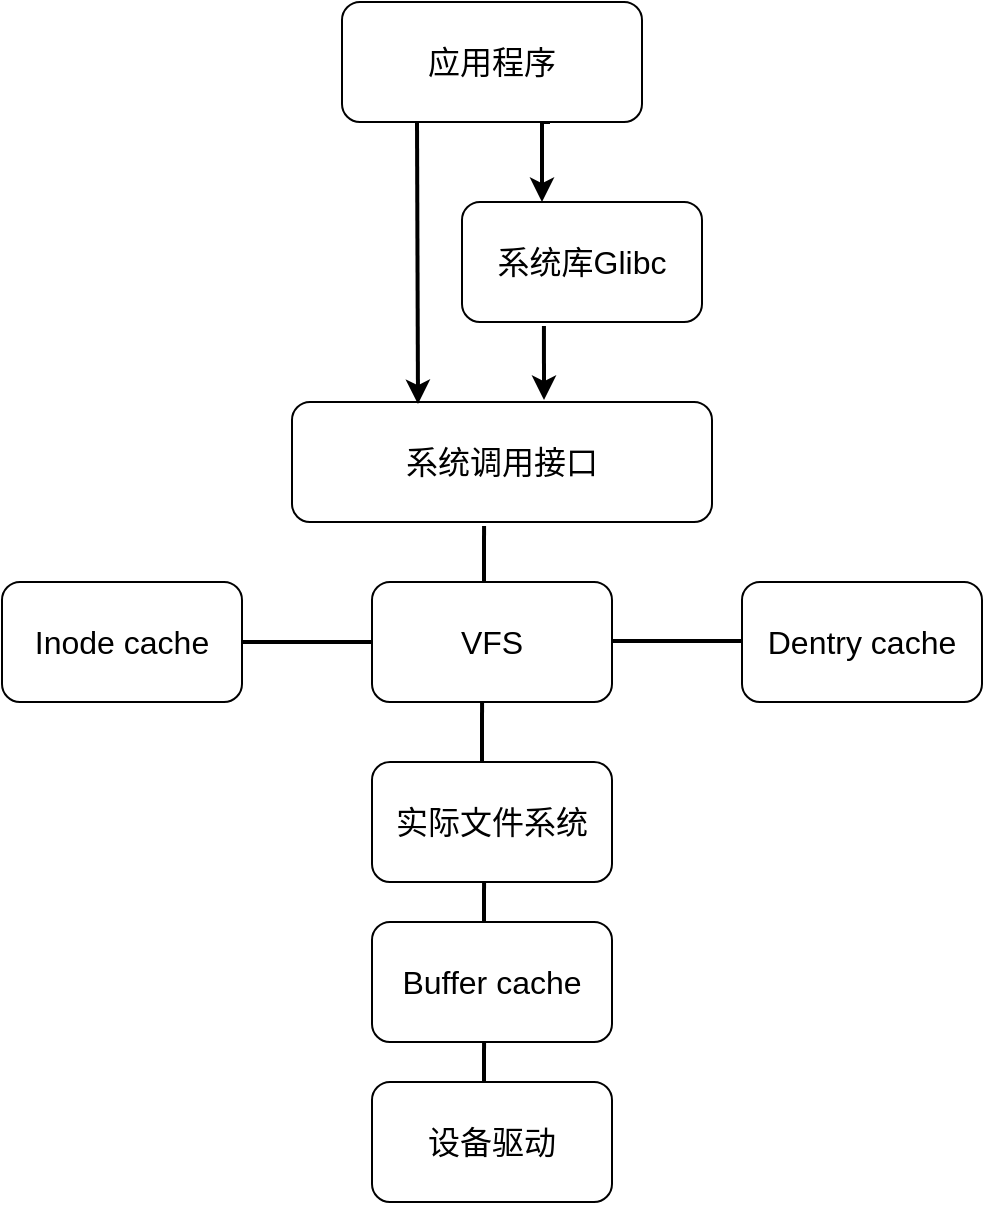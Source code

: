 <mxfile version="13.6.9" type="github">
  <diagram id="ook9Db0-evyYNzVYjQom" name="Page-1">
    <mxGraphModel dx="1422" dy="794" grid="1" gridSize="10" guides="1" tooltips="1" connect="1" arrows="1" fold="1" page="1" pageScale="1" pageWidth="827" pageHeight="1169" math="0" shadow="0">
      <root>
        <mxCell id="0" />
        <mxCell id="1" parent="0" />
        <mxCell id="jdIevu10ISh2WPGB3EqM-3" value="" style="edgeStyle=orthogonalEdgeStyle;rounded=0;orthogonalLoop=1;jettySize=auto;html=1;strokeWidth=2;" edge="1" parent="1" target="jdIevu10ISh2WPGB3EqM-2">
          <mxGeometry relative="1" as="geometry">
            <mxPoint x="354" y="170" as="sourcePoint" />
            <Array as="points">
              <mxPoint x="350" y="170" />
            </Array>
          </mxGeometry>
        </mxCell>
        <mxCell id="jdIevu10ISh2WPGB3EqM-1" value="&lt;font style=&quot;font-size: 16px&quot;&gt;应用程序&lt;/font&gt;" style="rounded=1;whiteSpace=wrap;html=1;" vertex="1" parent="1">
          <mxGeometry x="250" y="110" width="150" height="60" as="geometry" />
        </mxCell>
        <mxCell id="jdIevu10ISh2WPGB3EqM-2" value="&lt;font style=&quot;font-size: 16px&quot;&gt;系统库Glibc&lt;/font&gt;" style="whiteSpace=wrap;html=1;rounded=1;" vertex="1" parent="1">
          <mxGeometry x="310" y="210" width="120" height="60" as="geometry" />
        </mxCell>
        <mxCell id="jdIevu10ISh2WPGB3EqM-4" value="&lt;font style=&quot;font-size: 16px&quot;&gt;系统调用接口&lt;/font&gt;" style="whiteSpace=wrap;html=1;rounded=1;" vertex="1" parent="1">
          <mxGeometry x="225" y="310" width="210" height="60" as="geometry" />
        </mxCell>
        <mxCell id="jdIevu10ISh2WPGB3EqM-7" value="" style="endArrow=classic;html=1;exitX=0.25;exitY=1;exitDx=0;exitDy=0;entryX=0.3;entryY=0.017;entryDx=0;entryDy=0;entryPerimeter=0;strokeWidth=2;" edge="1" parent="1" source="jdIevu10ISh2WPGB3EqM-1" target="jdIevu10ISh2WPGB3EqM-4">
          <mxGeometry width="50" height="50" relative="1" as="geometry">
            <mxPoint x="390" y="430" as="sourcePoint" />
            <mxPoint x="440" y="380" as="targetPoint" />
          </mxGeometry>
        </mxCell>
        <mxCell id="jdIevu10ISh2WPGB3EqM-8" value="" style="endArrow=classic;html=1;exitX=0.308;exitY=1.033;exitDx=0;exitDy=0;exitPerimeter=0;entryX=0.581;entryY=-0.017;entryDx=0;entryDy=0;entryPerimeter=0;strokeWidth=2;" edge="1" parent="1">
          <mxGeometry width="50" height="50" relative="1" as="geometry">
            <mxPoint x="350.96" y="271.98" as="sourcePoint" />
            <mxPoint x="351.01" y="308.98" as="targetPoint" />
          </mxGeometry>
        </mxCell>
        <mxCell id="jdIevu10ISh2WPGB3EqM-11" value="" style="endArrow=none;html=1;strokeWidth=2;entryX=0.462;entryY=1.05;entryDx=0;entryDy=0;entryPerimeter=0;" edge="1" parent="1">
          <mxGeometry width="50" height="50" relative="1" as="geometry">
            <mxPoint x="321" y="400" as="sourcePoint" />
            <mxPoint x="321.02" y="372" as="targetPoint" />
          </mxGeometry>
        </mxCell>
        <mxCell id="jdIevu10ISh2WPGB3EqM-12" value="&lt;font style=&quot;font-size: 16px&quot;&gt;VFS&lt;/font&gt;" style="rounded=1;whiteSpace=wrap;html=1;" vertex="1" parent="1">
          <mxGeometry x="265" y="400" width="120" height="60" as="geometry" />
        </mxCell>
        <mxCell id="jdIevu10ISh2WPGB3EqM-13" value="" style="endArrow=none;html=1;strokeWidth=2;entryX=0;entryY=0.5;entryDx=0;entryDy=0;" edge="1" parent="1" target="jdIevu10ISh2WPGB3EqM-12">
          <mxGeometry width="50" height="50" relative="1" as="geometry">
            <mxPoint x="200" y="430" as="sourcePoint" />
            <mxPoint x="250" y="420" as="targetPoint" />
          </mxGeometry>
        </mxCell>
        <mxCell id="jdIevu10ISh2WPGB3EqM-14" value="&lt;span style=&quot;font-size: 16px&quot;&gt;Inode cache&lt;br&gt;&lt;/span&gt;" style="rounded=1;whiteSpace=wrap;html=1;" vertex="1" parent="1">
          <mxGeometry x="80" y="400" width="120" height="60" as="geometry" />
        </mxCell>
        <mxCell id="jdIevu10ISh2WPGB3EqM-15" value="&lt;span style=&quot;font-size: 16px&quot;&gt;Dentry cache&lt;br&gt;&lt;/span&gt;" style="rounded=1;whiteSpace=wrap;html=1;" vertex="1" parent="1">
          <mxGeometry x="450" y="400" width="120" height="60" as="geometry" />
        </mxCell>
        <mxCell id="jdIevu10ISh2WPGB3EqM-17" value="" style="endArrow=none;html=1;strokeWidth=2;entryX=0;entryY=0.5;entryDx=0;entryDy=0;" edge="1" parent="1">
          <mxGeometry width="50" height="50" relative="1" as="geometry">
            <mxPoint x="385" y="429.5" as="sourcePoint" />
            <mxPoint x="450" y="429.5" as="targetPoint" />
          </mxGeometry>
        </mxCell>
        <mxCell id="jdIevu10ISh2WPGB3EqM-18" value="" style="endArrow=none;html=1;strokeWidth=2;entryX=0.462;entryY=1.05;entryDx=0;entryDy=0;entryPerimeter=0;" edge="1" parent="1">
          <mxGeometry width="50" height="50" relative="1" as="geometry">
            <mxPoint x="320" y="490" as="sourcePoint" />
            <mxPoint x="320.02" y="460" as="targetPoint" />
          </mxGeometry>
        </mxCell>
        <mxCell id="jdIevu10ISh2WPGB3EqM-19" value="&lt;span style=&quot;font-size: 16px&quot;&gt;实际文件系统&lt;/span&gt;" style="rounded=1;whiteSpace=wrap;html=1;" vertex="1" parent="1">
          <mxGeometry x="265" y="490" width="120" height="60" as="geometry" />
        </mxCell>
        <mxCell id="jdIevu10ISh2WPGB3EqM-20" value="" style="endArrow=none;html=1;strokeWidth=2;entryX=0.462;entryY=1.05;entryDx=0;entryDy=0;entryPerimeter=0;" edge="1" parent="1">
          <mxGeometry width="50" height="50" relative="1" as="geometry">
            <mxPoint x="321" y="570" as="sourcePoint" />
            <mxPoint x="321.02" y="550" as="targetPoint" />
          </mxGeometry>
        </mxCell>
        <mxCell id="jdIevu10ISh2WPGB3EqM-21" value="&lt;span style=&quot;font-size: 16px&quot;&gt;Buffer cache&lt;/span&gt;" style="rounded=1;whiteSpace=wrap;html=1;" vertex="1" parent="1">
          <mxGeometry x="265" y="570" width="120" height="60" as="geometry" />
        </mxCell>
        <mxCell id="jdIevu10ISh2WPGB3EqM-22" value="" style="endArrow=none;html=1;strokeWidth=2;entryX=0.462;entryY=1.05;entryDx=0;entryDy=0;entryPerimeter=0;" edge="1" parent="1">
          <mxGeometry width="50" height="50" relative="1" as="geometry">
            <mxPoint x="321" y="650" as="sourcePoint" />
            <mxPoint x="321.02" y="630" as="targetPoint" />
          </mxGeometry>
        </mxCell>
        <mxCell id="jdIevu10ISh2WPGB3EqM-23" value="&lt;span style=&quot;font-size: 16px&quot;&gt;设备驱动&lt;/span&gt;" style="rounded=1;whiteSpace=wrap;html=1;" vertex="1" parent="1">
          <mxGeometry x="265" y="650" width="120" height="60" as="geometry" />
        </mxCell>
      </root>
    </mxGraphModel>
  </diagram>
</mxfile>
